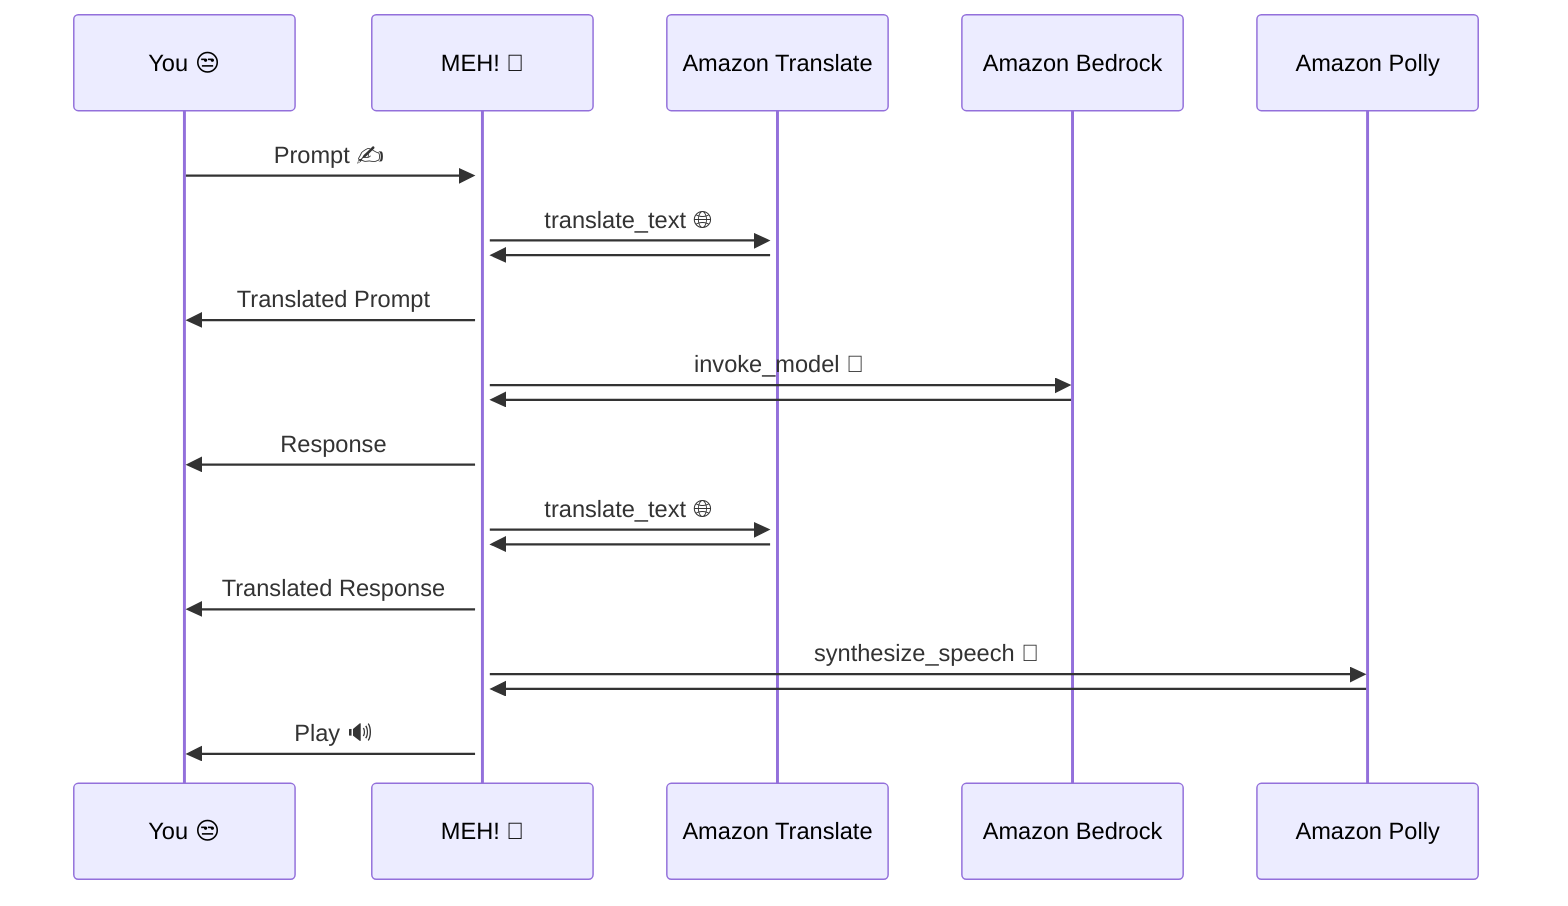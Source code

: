 %% Use the mermaid-cli 
%% > mmdc -i meh.mmd -o meh.png -t dark -b transparent
%% or the online version
%% https://mermaid.live
%% to create the diagram
sequenceDiagram
    You 😒 ->> +MEH! 🐑 : Prompt ✍️
    MEH! 🐑 ->> +Amazon Translate : translate_text 🌐
    Amazon Translate ->> MEH! 🐑 : 
    MEH! 🐑 ->> You 😒 : Translated Prompt
    MEH! 🐑 ->> Amazon Bedrock: invoke_model 🧠
    Amazon Bedrock ->> MEH! 🐑 : 
    MEH! 🐑 ->> You 😒 : Response
    MEH! 🐑 ->> +Amazon Translate : translate_text 🌐
    Amazon Translate ->> MEH! 🐑 : 
    MEH! 🐑 ->> You 😒 : Translated Response
    MEH! 🐑 ->> Amazon Polly : synthesize_speech 🦜
    Amazon Polly ->> MEH! 🐑 : 
    MEH! 🐑 ->> You 😒 : Play 🔊